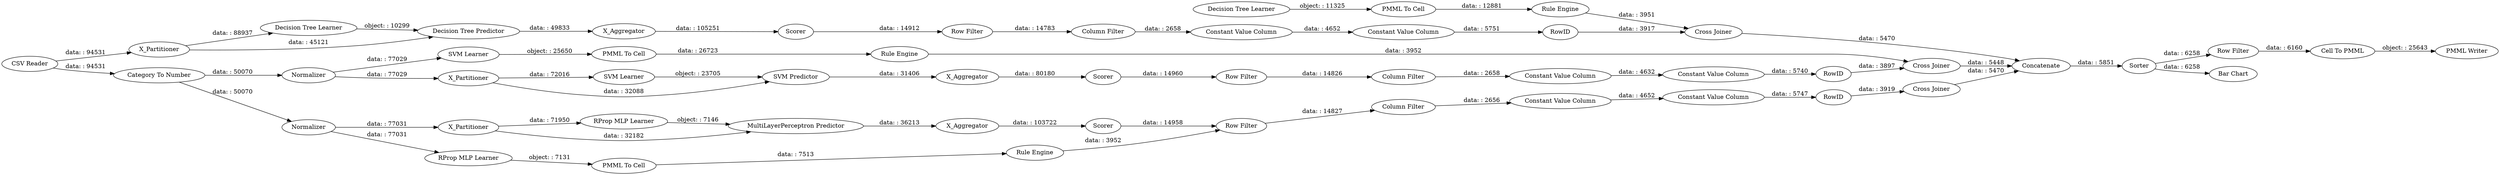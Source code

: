 digraph {
	"-2532096106030841776_298" [label="Cross Joiner"]
	"-5872373061677312902_310" [label="Column Filter"]
	"9005019596009598035_293" [label=RowID]
	"-5872373061677312902_319" [label="Decision Tree Learner"]
	"-7155752738083685727_303" [label=RowID]
	"-3331075175036513892_1" [label="CSV Reader"]
	"-5872373061677312902_322" [label="Decision Tree Predictor"]
	"-7155752738083685727_305" [label="Column Filter"]
	"7786037838580086249_61" [label="PMML Writer"]
	"-2532096106030841776_308" [label="Rule Engine"]
	"-5872373061677312902_317" [label=X_Aggregator]
	"7786037838580086249_53" [label="Row Filter"]
	"7786037838580086249_54" [label="Cell To PMML"]
	"3626255409196098659_22" [label="PMML To Cell"]
	"-7155752738083685727_307" [label="Constant Value Column"]
	"-5872373061677312902_320" [label="Rule Engine"]
	"-5872373061677312902_315" [label=Scorer]
	"9005019596009598035_292" [label="Constant Value Column"]
	"9005019596009598035_9" [label="Row Filter"]
	"-2532096106030841776_309" [label="PMML To Cell"]
	"-7155752738083685727_299" [label=Scorer]
	"-2532096106030841776_297" [label=X_Aggregator]
	"9005019596009598035_290" [label="Constant Value Column"]
	"-2532096106030841776_300" [label="SVM Learner"]
	"2437240015522688683_31" [label="RProp MLP Learner"]
	"-3144478408828482632_60" [label=Concatenate]
	"-3331075175036513892_59" [label="Bar Chart"]
	"-5872373061677312902_314" [label=X_Partitioner]
	"-2532096106030841776_301" [label="SVM Predictor"]
	"-5872373061677312902_311" [label="Constant Value Column"]
	"2437240015522688683_32" [label="MultiLayerPerceptron Predictor"]
	"-2532096106030841776_295" [label=Normalizer]
	"-5872373061677312902_28" [label="PMML To Cell"]
	"-5872373061677312902_316" [label="Cross Joiner"]
	"3626255409196098659_34" [label="Rule Engine"]
	"9005019596009598035_294" [label="Column Filter"]
	"-3331075175036513892_2" [label="Category To Number"]
	"2437240015522688683_39" [label=Normalizer]
	"2437240015522688683_40" [label=X_Partitioner]
	"9005019596009598035_38" [label="Cross Joiner"]
	"-2532096106030841776_33" [label="SVM Learner"]
	"-5872373061677312902_321" [label="Decision Tree Learner"]
	"-5872373061677312902_313" [label="Constant Value Column"]
	"-7155752738083685727_306" [label="Row Filter"]
	"-5872373061677312902_312" [label=RowID]
	"2437240015522688683_41" [label=Scorer]
	"3626255409196098659_35" [label="RProp MLP Learner"]
	"-7155752738083685727_304" [label="Constant Value Column"]
	"-2532096106030841776_302" [label=X_Partitioner]
	"-5872373061677312902_318" [label="Row Filter"]
	"-3144478408828482632_52" [label=Sorter]
	"2437240015522688683_7" [label=X_Aggregator]
	"9005019596009598035_293" -> "9005019596009598035_38" [label="data: : 3919"]
	"-5872373061677312902_311" -> "-5872373061677312902_313" [label="data: : 4652"]
	"-2532096106030841776_295" -> "-2532096106030841776_302" [label="data: : 77029"]
	"-5872373061677312902_317" -> "-5872373061677312902_315" [label="data: : 105251"]
	"-2532096106030841776_309" -> "-2532096106030841776_308" [label="data: : 26723"]
	"-2532096106030841776_298" -> "-3144478408828482632_60" [label="data: : 5448"]
	"-7155752738083685727_303" -> "-2532096106030841776_298" [label="data: : 3897"]
	"-2532096106030841776_302" -> "-2532096106030841776_301" [label="data: : 32088"]
	"-2532096106030841776_302" -> "-2532096106030841776_300" [label="data: : 72016"]
	"-2532096106030841776_295" -> "-2532096106030841776_33" [label="data: : 77029"]
	"-5872373061677312902_316" -> "-3144478408828482632_60" [label="data: : 5470"]
	"7786037838580086249_54" -> "7786037838580086249_61" [label="object: : 25643"]
	"-5872373061677312902_315" -> "-5872373061677312902_318" [label="data: : 14912"]
	"2437240015522688683_41" -> "9005019596009598035_9" [label="data: : 14958"]
	"9005019596009598035_290" -> "9005019596009598035_292" [label="data: : 4652"]
	"3626255409196098659_34" -> "9005019596009598035_9" [label="data: : 3952"]
	"-2532096106030841776_301" -> "-2532096106030841776_297" [label="data: : 31406"]
	"-5872373061677312902_320" -> "-5872373061677312902_316" [label="data: : 3951"]
	"2437240015522688683_40" -> "2437240015522688683_32" [label="data: : 32182"]
	"3626255409196098659_22" -> "3626255409196098659_34" [label="data: : 7513"]
	"2437240015522688683_31" -> "2437240015522688683_32" [label="object: : 7146"]
	"2437240015522688683_39" -> "3626255409196098659_35" [label="data: : 77031"]
	"-5872373061677312902_314" -> "-5872373061677312902_319" [label="data: : 88937"]
	"-2532096106030841776_33" -> "-2532096106030841776_309" [label="object: : 25650"]
	"-5872373061677312902_313" -> "-5872373061677312902_312" [label="data: : 5751"]
	"-5872373061677312902_321" -> "-5872373061677312902_28" [label="object: : 11325"]
	"-5872373061677312902_322" -> "-5872373061677312902_317" [label="data: : 49833"]
	"-3144478408828482632_52" -> "7786037838580086249_53" [label="data: : 6258"]
	"-5872373061677312902_319" -> "-5872373061677312902_322" [label="object: : 10299"]
	"2437240015522688683_7" -> "2437240015522688683_41" [label="data: : 103722"]
	"-2532096106030841776_308" -> "-2532096106030841776_298" [label="data: : 3952"]
	"-5872373061677312902_310" -> "-5872373061677312902_311" [label="data: : 2658"]
	"-3144478408828482632_60" -> "-3144478408828482632_52" [label="data: : 5851"]
	"-7155752738083685727_305" -> "-7155752738083685727_307" [label="data: : 2658"]
	"-7155752738083685727_306" -> "-7155752738083685727_305" [label="data: : 14826"]
	"9005019596009598035_9" -> "9005019596009598035_294" [label="data: : 14827"]
	"9005019596009598035_292" -> "9005019596009598035_293" [label="data: : 5747"]
	"-7155752738083685727_307" -> "-7155752738083685727_304" [label="data: : 4632"]
	"-5872373061677312902_314" -> "-5872373061677312902_322" [label="data: : 45121"]
	"7786037838580086249_53" -> "7786037838580086249_54" [label="data: : 6160"]
	"9005019596009598035_38" -> "-3144478408828482632_60" [label="data: : 5470"]
	"2437240015522688683_32" -> "2437240015522688683_7" [label="data: : 36213"]
	"9005019596009598035_294" -> "9005019596009598035_290" [label="data: : 2656"]
	"2437240015522688683_39" -> "2437240015522688683_40" [label="data: : 77031"]
	"-3331075175036513892_1" -> "-5872373061677312902_314" [label="data: : 94531"]
	"-7155752738083685727_299" -> "-7155752738083685727_306" [label="data: : 14960"]
	"-5872373061677312902_312" -> "-5872373061677312902_316" [label="data: : 3917"]
	"-3331075175036513892_2" -> "-2532096106030841776_295" [label="data: : 50070"]
	"-5872373061677312902_318" -> "-5872373061677312902_310" [label="data: : 14783"]
	"-3331075175036513892_1" -> "-3331075175036513892_2" [label="data: : 94531"]
	"-3331075175036513892_2" -> "2437240015522688683_39" [label="data: : 50070"]
	"-2532096106030841776_297" -> "-7155752738083685727_299" [label="data: : 80180"]
	"-3144478408828482632_52" -> "-3331075175036513892_59" [label="data: : 6258"]
	"-5872373061677312902_28" -> "-5872373061677312902_320" [label="data: : 12881"]
	"2437240015522688683_40" -> "2437240015522688683_31" [label="data: : 71950"]
	"3626255409196098659_35" -> "3626255409196098659_22" [label="object: : 7131"]
	"-2532096106030841776_300" -> "-2532096106030841776_301" [label="object: : 23705"]
	"-7155752738083685727_304" -> "-7155752738083685727_303" [label="data: : 5740"]
	rankdir=LR
}
